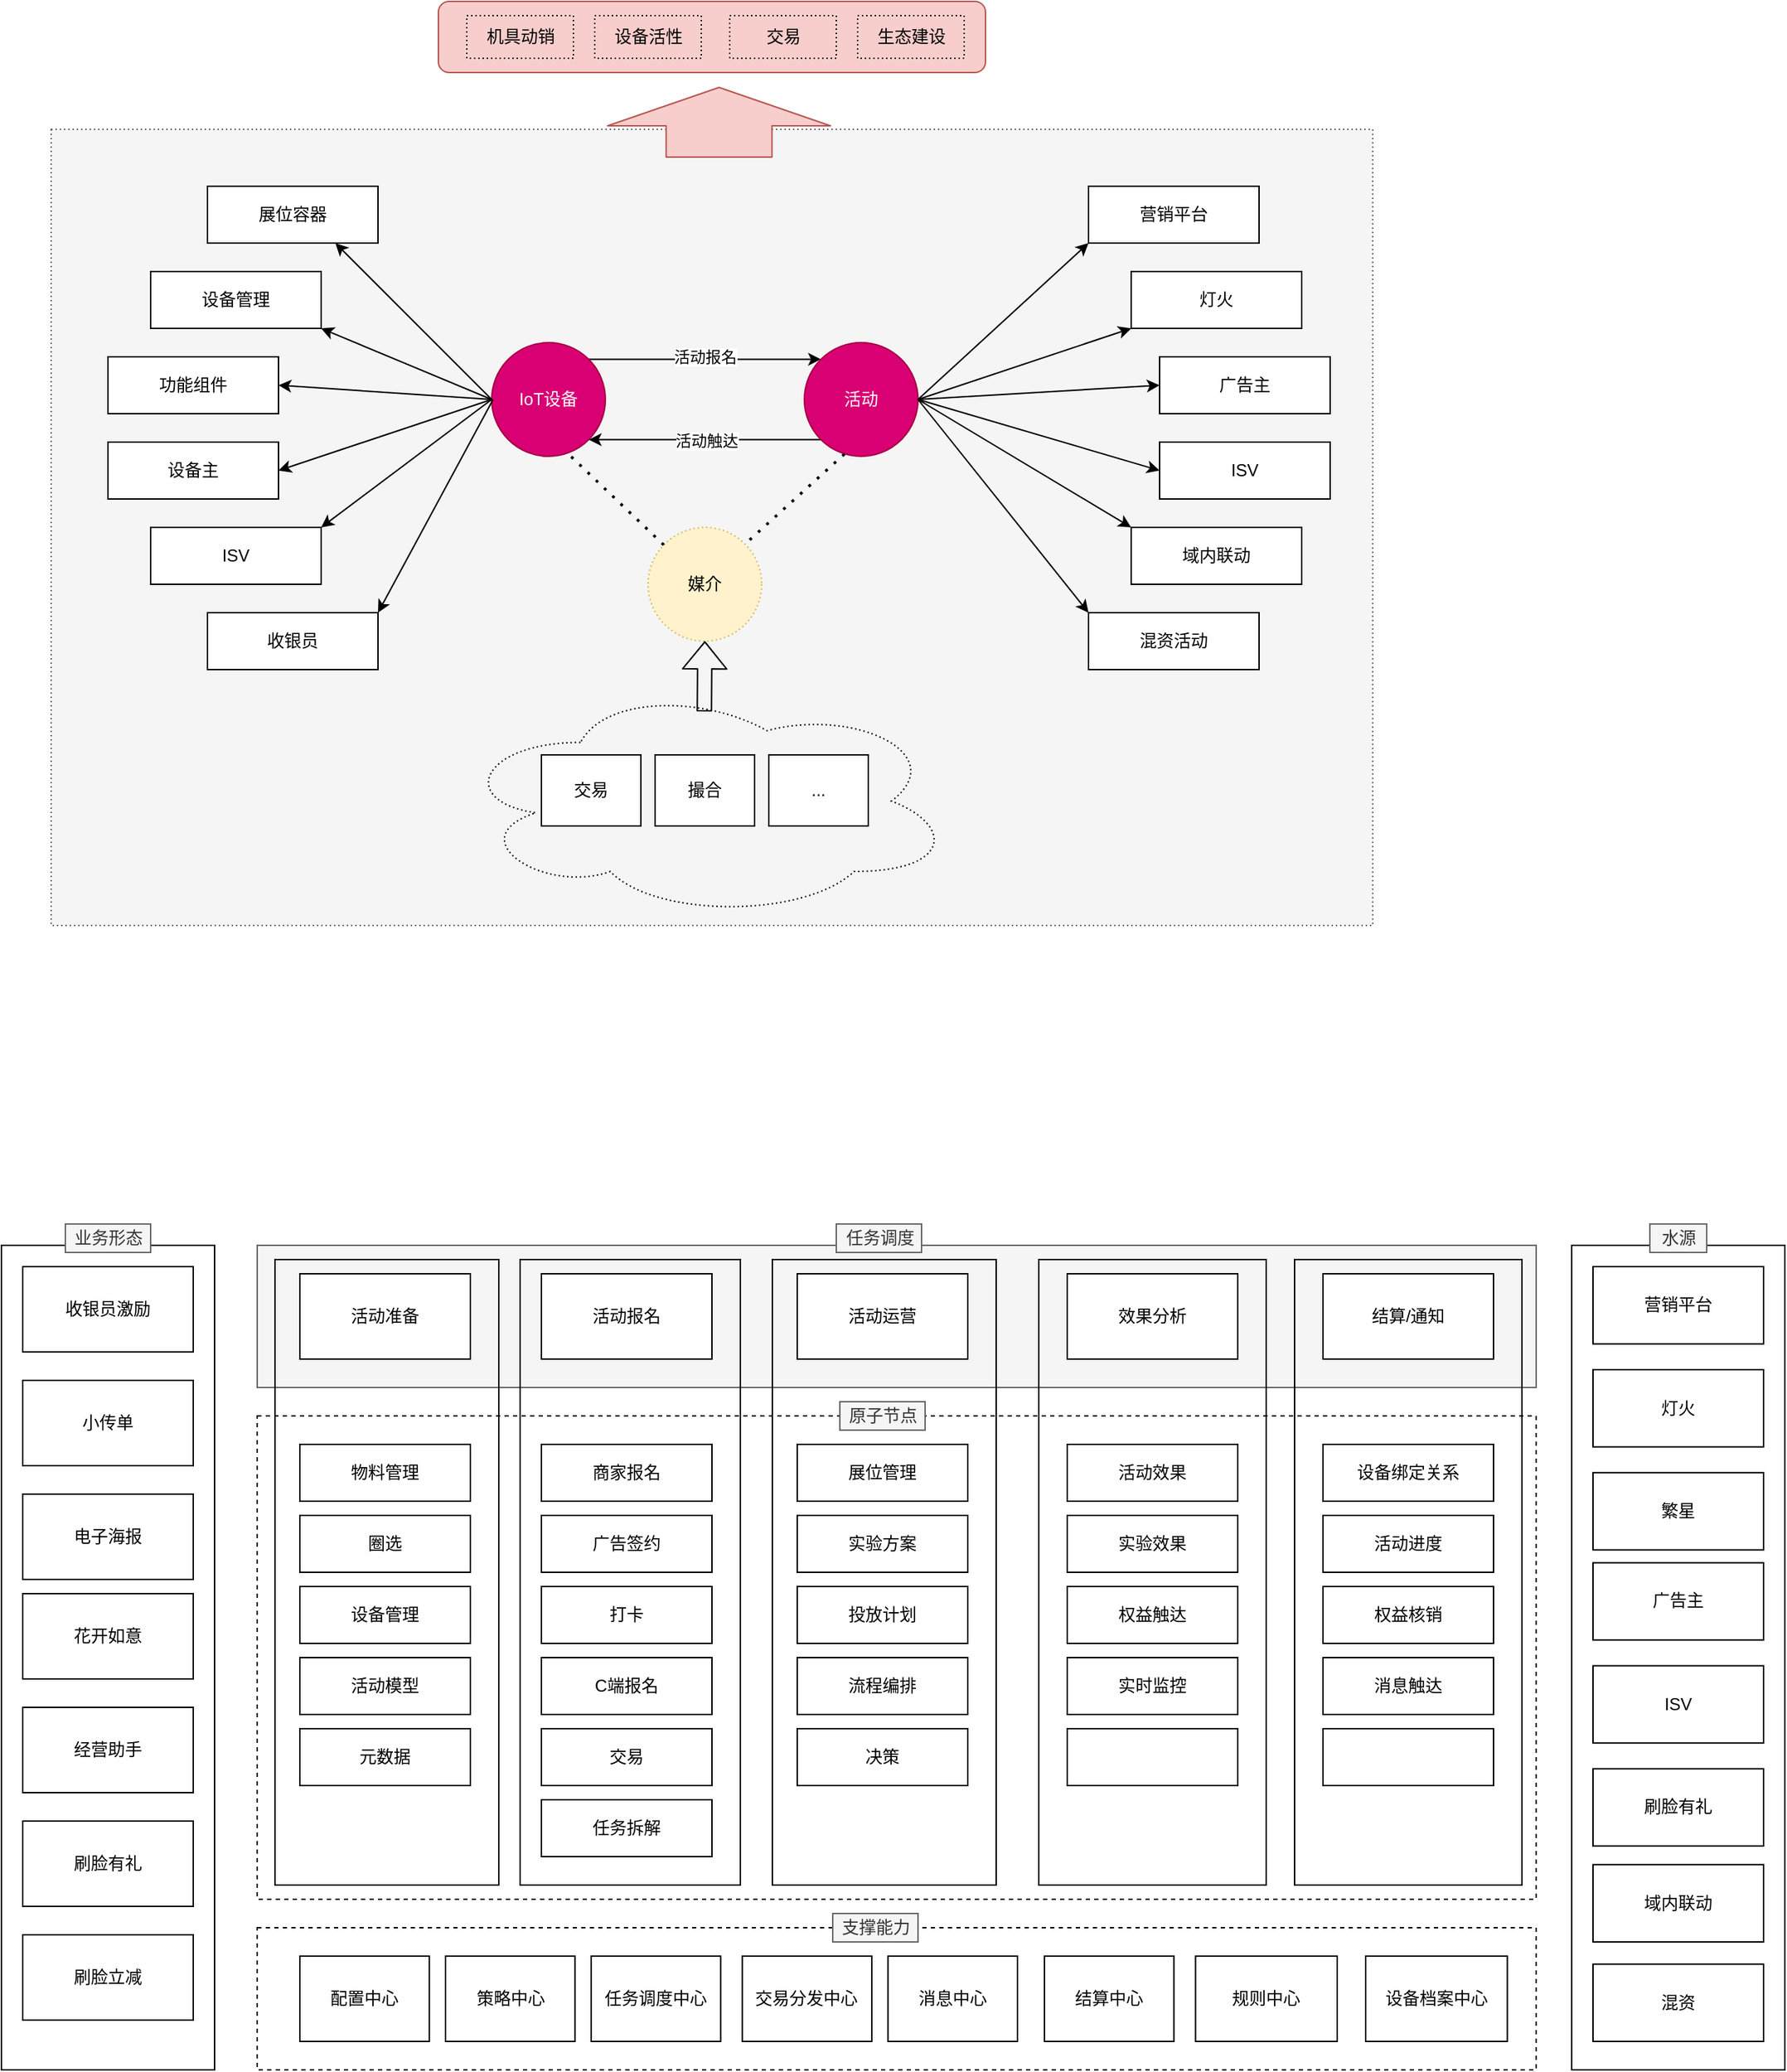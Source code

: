 <mxfile version="15.0.6" type="github"><diagram id="h8wk2-8p5-iFoDa9_fOB" name="Page-1"><mxGraphModel dx="1554" dy="2118" grid="1" gridSize="10" guides="1" tooltips="1" connect="1" arrows="1" fold="1" page="1" pageScale="1" pageWidth="827" pageHeight="1169" math="0" shadow="0"><root><mxCell id="0"/><mxCell id="1" parent="0"/><mxCell id="CYHqpBJAOOD-Xv74xtCp-129" value="" style="rounded=0;whiteSpace=wrap;html=1;" vertex="1" parent="1"><mxGeometry x="1210" y="325" width="150" height="580" as="geometry"/></mxCell><mxCell id="CYHqpBJAOOD-Xv74xtCp-17" value="" style="rounded=0;whiteSpace=wrap;html=1;fillColor=#f5f5f5;strokeColor=#666666;fontColor=#333333;" vertex="1" parent="1"><mxGeometry x="285" y="325" width="900" height="100" as="geometry"/></mxCell><mxCell id="CYHqpBJAOOD-Xv74xtCp-118" value="" style="rounded=0;whiteSpace=wrap;html=1;fillColor=none;dashed=1;" vertex="1" parent="1"><mxGeometry x="285" y="445" width="900" height="340" as="geometry"/></mxCell><mxCell id="CYHqpBJAOOD-Xv74xtCp-122" value="" style="rounded=0;whiteSpace=wrap;html=1;fillColor=none;" vertex="1" parent="1"><mxGeometry x="297.5" y="335" width="157.5" height="440" as="geometry"/></mxCell><mxCell id="CYHqpBJAOOD-Xv74xtCp-39" value="" style="rounded=0;whiteSpace=wrap;html=1;fillColor=none;" vertex="1" parent="1"><mxGeometry x="470" y="335" width="155" height="440" as="geometry"/></mxCell><mxCell id="CYHqpBJAOOD-Xv74xtCp-119" value="" style="rounded=0;whiteSpace=wrap;html=1;fillColor=none;" vertex="1" parent="1"><mxGeometry x="647.5" y="335" width="157.5" height="440" as="geometry"/></mxCell><mxCell id="CYHqpBJAOOD-Xv74xtCp-121" value="" style="rounded=0;whiteSpace=wrap;html=1;fillColor=none;" vertex="1" parent="1"><mxGeometry x="1015" y="335" width="160" height="440" as="geometry"/></mxCell><mxCell id="CYHqpBJAOOD-Xv74xtCp-120" value="" style="rounded=0;whiteSpace=wrap;html=1;fillColor=none;" vertex="1" parent="1"><mxGeometry x="835" y="335" width="160" height="440" as="geometry"/></mxCell><mxCell id="CYHqpBJAOOD-Xv74xtCp-85" value="" style="rounded=0;whiteSpace=wrap;html=1;dashed=1;dashPattern=1 2;fillColor=#f5f5f5;strokeColor=#666666;fontColor=#333333;" vertex="1" parent="1"><mxGeometry x="140" y="-460" width="930" height="560" as="geometry"/></mxCell><mxCell id="CYHqpBJAOOD-Xv74xtCp-66" value="" style="ellipse;shape=cloud;whiteSpace=wrap;html=1;dashed=1;dashPattern=1 2;fillColor=none;" vertex="1" parent="1"><mxGeometry x="425" y="-70" width="350" height="165" as="geometry"/></mxCell><mxCell id="CYHqpBJAOOD-Xv74xtCp-1" value="活动准备" style="rounded=0;whiteSpace=wrap;html=1;" vertex="1" parent="1"><mxGeometry x="315" y="345" width="120" height="60" as="geometry"/></mxCell><mxCell id="CYHqpBJAOOD-Xv74xtCp-2" value="活动报名" style="rounded=0;whiteSpace=wrap;html=1;" vertex="1" parent="1"><mxGeometry x="485" y="345" width="120" height="60" as="geometry"/></mxCell><mxCell id="CYHqpBJAOOD-Xv74xtCp-3" value="活动运营" style="rounded=0;whiteSpace=wrap;html=1;" vertex="1" parent="1"><mxGeometry x="665" y="345" width="120" height="60" as="geometry"/></mxCell><mxCell id="CYHqpBJAOOD-Xv74xtCp-4" value="结算/通知" style="rounded=0;whiteSpace=wrap;html=1;" vertex="1" parent="1"><mxGeometry x="1035" y="345" width="120" height="60" as="geometry"/></mxCell><mxCell id="CYHqpBJAOOD-Xv74xtCp-5" value="效果分析" style="rounded=0;whiteSpace=wrap;html=1;" vertex="1" parent="1"><mxGeometry x="855" y="345" width="120" height="60" as="geometry"/></mxCell><mxCell id="CYHqpBJAOOD-Xv74xtCp-11" style="edgeStyle=orthogonalEdgeStyle;rounded=0;orthogonalLoop=1;jettySize=auto;html=1;exitX=1;exitY=0;exitDx=0;exitDy=0;entryX=0;entryY=0;entryDx=0;entryDy=0;" edge="1" parent="1" source="CYHqpBJAOOD-Xv74xtCp-6" target="CYHqpBJAOOD-Xv74xtCp-9"><mxGeometry relative="1" as="geometry"/></mxCell><mxCell id="CYHqpBJAOOD-Xv74xtCp-13" value="活动报名" style="edgeLabel;html=1;align=center;verticalAlign=middle;resizable=0;points=[];" vertex="1" connectable="0" parent="CYHqpBJAOOD-Xv74xtCp-11"><mxGeometry x="-0.122" y="4" relative="1" as="geometry"><mxPoint x="10" y="2" as="offset"/></mxGeometry></mxCell><mxCell id="CYHqpBJAOOD-Xv74xtCp-6" value="IoT设备" style="ellipse;whiteSpace=wrap;html=1;aspect=fixed;fillColor=#d80073;strokeColor=#A50040;fontColor=#ffffff;" vertex="1" parent="1"><mxGeometry x="450" y="-310" width="80" height="80" as="geometry"/></mxCell><mxCell id="CYHqpBJAOOD-Xv74xtCp-12" style="edgeStyle=orthogonalEdgeStyle;rounded=0;orthogonalLoop=1;jettySize=auto;html=1;exitX=0;exitY=1;exitDx=0;exitDy=0;entryX=1;entryY=1;entryDx=0;entryDy=0;" edge="1" parent="1" source="CYHqpBJAOOD-Xv74xtCp-9" target="CYHqpBJAOOD-Xv74xtCp-6"><mxGeometry relative="1" as="geometry"/></mxCell><mxCell id="CYHqpBJAOOD-Xv74xtCp-14" value="活动触达" style="edgeLabel;html=1;align=center;verticalAlign=middle;resizable=0;points=[];" vertex="1" connectable="0" parent="CYHqpBJAOOD-Xv74xtCp-12"><mxGeometry x="0.025" relative="1" as="geometry"><mxPoint x="3" as="offset"/></mxGeometry></mxCell><mxCell id="CYHqpBJAOOD-Xv74xtCp-9" value="活动" style="ellipse;whiteSpace=wrap;html=1;aspect=fixed;fillColor=#d80073;strokeColor=#A50040;fontColor=#ffffff;" vertex="1" parent="1"><mxGeometry x="670" y="-310" width="80" height="80" as="geometry"/></mxCell><mxCell id="CYHqpBJAOOD-Xv74xtCp-15" value="营销平台" style="rounded=0;whiteSpace=wrap;html=1;" vertex="1" parent="1"><mxGeometry x="870" y="-420" width="120" height="40" as="geometry"/></mxCell><mxCell id="CYHqpBJAOOD-Xv74xtCp-16" value="" style="rounded=0;whiteSpace=wrap;html=1;" vertex="1" parent="1"><mxGeometry x="105" y="325" width="150" height="580" as="geometry"/></mxCell><mxCell id="CYHqpBJAOOD-Xv74xtCp-18" value="圈选" style="rounded=0;whiteSpace=wrap;html=1;" vertex="1" parent="1"><mxGeometry x="315" y="515" width="120" height="40" as="geometry"/></mxCell><mxCell id="CYHqpBJAOOD-Xv74xtCp-19" value="活动模型" style="rounded=0;whiteSpace=wrap;html=1;" vertex="1" parent="1"><mxGeometry x="315" y="615" width="120" height="40" as="geometry"/></mxCell><mxCell id="CYHqpBJAOOD-Xv74xtCp-20" value="物料管理" style="rounded=0;whiteSpace=wrap;html=1;" vertex="1" parent="1"><mxGeometry x="315" y="465" width="120" height="40" as="geometry"/></mxCell><mxCell id="CYHqpBJAOOD-Xv74xtCp-21" value="设备管理" style="rounded=0;whiteSpace=wrap;html=1;" vertex="1" parent="1"><mxGeometry x="315" y="565" width="120" height="40" as="geometry"/></mxCell><mxCell id="CYHqpBJAOOD-Xv74xtCp-23" value="任务调度" style="text;html=1;align=center;verticalAlign=middle;resizable=0;points=[];autosize=1;fillColor=#f5f5f5;strokeColor=#666666;fontColor=#333333;" vertex="1" parent="1"><mxGeometry x="692.5" y="310" width="60" height="20" as="geometry"/></mxCell><mxCell id="CYHqpBJAOOD-Xv74xtCp-26" value="展位管理" style="rounded=0;whiteSpace=wrap;html=1;" vertex="1" parent="1"><mxGeometry x="665" y="465" width="120" height="40" as="geometry"/></mxCell><mxCell id="CYHqpBJAOOD-Xv74xtCp-27" value="投放计划" style="rounded=0;whiteSpace=wrap;html=1;" vertex="1" parent="1"><mxGeometry x="665" y="565" width="120" height="40" as="geometry"/></mxCell><mxCell id="CYHqpBJAOOD-Xv74xtCp-28" value="流程编排" style="rounded=0;whiteSpace=wrap;html=1;" vertex="1" parent="1"><mxGeometry x="665" y="615" width="120" height="40" as="geometry"/></mxCell><mxCell id="CYHqpBJAOOD-Xv74xtCp-29" value="决策" style="rounded=0;whiteSpace=wrap;html=1;" vertex="1" parent="1"><mxGeometry x="665" y="665" width="120" height="40" as="geometry"/></mxCell><mxCell id="CYHqpBJAOOD-Xv74xtCp-30" value="商家报名" style="rounded=0;whiteSpace=wrap;html=1;" vertex="1" parent="1"><mxGeometry x="485" y="465" width="120" height="40" as="geometry"/></mxCell><mxCell id="CYHqpBJAOOD-Xv74xtCp-31" value="广告签约" style="rounded=0;whiteSpace=wrap;html=1;" vertex="1" parent="1"><mxGeometry x="485" y="515" width="120" height="40" as="geometry"/></mxCell><mxCell id="CYHqpBJAOOD-Xv74xtCp-32" value="打卡" style="rounded=0;whiteSpace=wrap;html=1;" vertex="1" parent="1"><mxGeometry x="485" y="565" width="120" height="40" as="geometry"/></mxCell><mxCell id="CYHqpBJAOOD-Xv74xtCp-33" value="设备绑定关系" style="rounded=0;whiteSpace=wrap;html=1;" vertex="1" parent="1"><mxGeometry x="1035" y="465" width="120" height="40" as="geometry"/></mxCell><mxCell id="CYHqpBJAOOD-Xv74xtCp-34" value="权益触达" style="rounded=0;whiteSpace=wrap;html=1;" vertex="1" parent="1"><mxGeometry x="855" y="565" width="120" height="40" as="geometry"/></mxCell><mxCell id="CYHqpBJAOOD-Xv74xtCp-35" value="活动进度" style="rounded=0;whiteSpace=wrap;html=1;" vertex="1" parent="1"><mxGeometry x="1035" y="515" width="120" height="40" as="geometry"/></mxCell><mxCell id="CYHqpBJAOOD-Xv74xtCp-36" value="消息触达" style="rounded=0;whiteSpace=wrap;html=1;" vertex="1" parent="1"><mxGeometry x="1035" y="615" width="120" height="40" as="geometry"/></mxCell><mxCell id="CYHqpBJAOOD-Xv74xtCp-37" value="实验方案" style="rounded=0;whiteSpace=wrap;html=1;" vertex="1" parent="1"><mxGeometry x="665" y="515" width="120" height="40" as="geometry"/></mxCell><mxCell id="CYHqpBJAOOD-Xv74xtCp-38" value="C端报名" style="rounded=0;whiteSpace=wrap;html=1;" vertex="1" parent="1"><mxGeometry x="485" y="615" width="120" height="40" as="geometry"/></mxCell><mxCell id="CYHqpBJAOOD-Xv74xtCp-40" value="" style="rounded=0;whiteSpace=wrap;html=1;" vertex="1" parent="1"><mxGeometry x="1035" y="665" width="120" height="40" as="geometry"/></mxCell><mxCell id="CYHqpBJAOOD-Xv74xtCp-41" value="活动效果" style="rounded=0;whiteSpace=wrap;html=1;" vertex="1" parent="1"><mxGeometry x="855" y="465" width="120" height="40" as="geometry"/></mxCell><mxCell id="CYHqpBJAOOD-Xv74xtCp-42" value="权益核销" style="rounded=0;whiteSpace=wrap;html=1;" vertex="1" parent="1"><mxGeometry x="1035" y="565" width="120" height="40" as="geometry"/></mxCell><mxCell id="CYHqpBJAOOD-Xv74xtCp-43" value="实验效果" style="rounded=0;whiteSpace=wrap;html=1;" vertex="1" parent="1"><mxGeometry x="855" y="515" width="120" height="40" as="geometry"/></mxCell><mxCell id="CYHqpBJAOOD-Xv74xtCp-44" value="实时监控" style="rounded=0;whiteSpace=wrap;html=1;" vertex="1" parent="1"><mxGeometry x="855" y="615" width="120" height="40" as="geometry"/></mxCell><mxCell id="CYHqpBJAOOD-Xv74xtCp-45" value="" style="rounded=0;whiteSpace=wrap;html=1;" vertex="1" parent="1"><mxGeometry x="855" y="665" width="120" height="40" as="geometry"/></mxCell><mxCell id="CYHqpBJAOOD-Xv74xtCp-46" value="灯火" style="rounded=0;whiteSpace=wrap;html=1;" vertex="1" parent="1"><mxGeometry x="900" y="-360" width="120" height="40" as="geometry"/></mxCell><mxCell id="CYHqpBJAOOD-Xv74xtCp-48" value="广告主" style="rounded=0;whiteSpace=wrap;html=1;" vertex="1" parent="1"><mxGeometry x="920" y="-300" width="120" height="40" as="geometry"/></mxCell><mxCell id="CYHqpBJAOOD-Xv74xtCp-49" value="媒介" style="ellipse;whiteSpace=wrap;html=1;aspect=fixed;fillColor=#fff2cc;dashed=1;dashPattern=1 2;strokeColor=#d6b656;" vertex="1" parent="1"><mxGeometry x="560" y="-180" width="80" height="80" as="geometry"/></mxCell><mxCell id="CYHqpBJAOOD-Xv74xtCp-52" value="" style="endArrow=none;dashed=1;html=1;dashPattern=1 3;strokeWidth=2;entryX=0.683;entryY=0.987;entryDx=0;entryDy=0;entryPerimeter=0;" edge="1" parent="1" source="CYHqpBJAOOD-Xv74xtCp-49" target="CYHqpBJAOOD-Xv74xtCp-6"><mxGeometry width="50" height="50" relative="1" as="geometry"><mxPoint x="470" y="-140" as="sourcePoint"/><mxPoint x="520" y="-190" as="targetPoint"/></mxGeometry></mxCell><mxCell id="CYHqpBJAOOD-Xv74xtCp-53" value="" style="endArrow=none;dashed=1;html=1;dashPattern=1 3;strokeWidth=2;entryX=1;entryY=0;entryDx=0;entryDy=0;exitX=0.353;exitY=0.98;exitDx=0;exitDy=0;exitPerimeter=0;" edge="1" parent="1" source="CYHqpBJAOOD-Xv74xtCp-9" target="CYHqpBJAOOD-Xv74xtCp-49"><mxGeometry width="50" height="50" relative="1" as="geometry"><mxPoint x="581.049" y="-157.601" as="sourcePoint"/><mxPoint x="514.64" y="-221.04" as="targetPoint"/></mxGeometry></mxCell><mxCell id="CYHqpBJAOOD-Xv74xtCp-54" value="设备管理" style="rounded=0;whiteSpace=wrap;html=1;" vertex="1" parent="1"><mxGeometry x="210" y="-360" width="120" height="40" as="geometry"/></mxCell><mxCell id="CYHqpBJAOOD-Xv74xtCp-55" value="功能组件" style="rounded=0;whiteSpace=wrap;html=1;" vertex="1" parent="1"><mxGeometry x="180" y="-300" width="120" height="40" as="geometry"/></mxCell><mxCell id="CYHqpBJAOOD-Xv74xtCp-56" value="设备主" style="rounded=0;whiteSpace=wrap;html=1;" vertex="1" parent="1"><mxGeometry x="180" y="-240" width="120" height="40" as="geometry"/></mxCell><mxCell id="CYHqpBJAOOD-Xv74xtCp-57" value="ISV" style="rounded=0;whiteSpace=wrap;html=1;" vertex="1" parent="1"><mxGeometry x="210" y="-180" width="120" height="40" as="geometry"/></mxCell><mxCell id="CYHqpBJAOOD-Xv74xtCp-58" value="收银员" style="rounded=0;whiteSpace=wrap;html=1;" vertex="1" parent="1"><mxGeometry x="250" y="-120" width="120" height="40" as="geometry"/></mxCell><mxCell id="CYHqpBJAOOD-Xv74xtCp-59" value="ISV" style="rounded=0;whiteSpace=wrap;html=1;" vertex="1" parent="1"><mxGeometry x="920" y="-240" width="120" height="40" as="geometry"/></mxCell><mxCell id="CYHqpBJAOOD-Xv74xtCp-60" value="展位容器" style="rounded=0;whiteSpace=wrap;html=1;" vertex="1" parent="1"><mxGeometry x="250" y="-420" width="120" height="40" as="geometry"/></mxCell><mxCell id="CYHqpBJAOOD-Xv74xtCp-61" value="域内联动" style="rounded=0;whiteSpace=wrap;html=1;" vertex="1" parent="1"><mxGeometry x="900" y="-180" width="120" height="40" as="geometry"/></mxCell><mxCell id="CYHqpBJAOOD-Xv74xtCp-62" value="交易" style="rounded=0;whiteSpace=wrap;html=1;" vertex="1" parent="1"><mxGeometry x="485" y="-20" width="70" height="50" as="geometry"/></mxCell><mxCell id="CYHqpBJAOOD-Xv74xtCp-67" value="撮合" style="rounded=0;whiteSpace=wrap;html=1;" vertex="1" parent="1"><mxGeometry x="565" y="-20" width="70" height="50" as="geometry"/></mxCell><mxCell id="CYHqpBJAOOD-Xv74xtCp-68" value="..." style="rounded=0;whiteSpace=wrap;html=1;" vertex="1" parent="1"><mxGeometry x="645" y="-20" width="70" height="50" as="geometry"/></mxCell><mxCell id="CYHqpBJAOOD-Xv74xtCp-69" value="" style="shape=flexArrow;endArrow=classic;html=1;entryX=0.5;entryY=1;entryDx=0;entryDy=0;exitX=0.499;exitY=0.118;exitDx=0;exitDy=0;exitPerimeter=0;" edge="1" parent="1" source="CYHqpBJAOOD-Xv74xtCp-66" target="CYHqpBJAOOD-Xv74xtCp-49"><mxGeometry width="50" height="50" relative="1" as="geometry"><mxPoint x="580" y="-40" as="sourcePoint"/><mxPoint x="630" y="-90" as="targetPoint"/></mxGeometry></mxCell><mxCell id="CYHqpBJAOOD-Xv74xtCp-70" value="混资活动" style="rounded=0;whiteSpace=wrap;html=1;" vertex="1" parent="1"><mxGeometry x="870" y="-120" width="120" height="40" as="geometry"/></mxCell><mxCell id="CYHqpBJAOOD-Xv74xtCp-71" value="" style="endArrow=classic;html=1;entryX=0.75;entryY=1;entryDx=0;entryDy=0;exitX=0;exitY=0.5;exitDx=0;exitDy=0;" edge="1" parent="1" source="CYHqpBJAOOD-Xv74xtCp-6" target="CYHqpBJAOOD-Xv74xtCp-60"><mxGeometry width="50" height="50" relative="1" as="geometry"><mxPoint x="460" y="-300" as="sourcePoint"/><mxPoint x="510" y="-350" as="targetPoint"/></mxGeometry></mxCell><mxCell id="CYHqpBJAOOD-Xv74xtCp-72" value="" style="endArrow=classic;html=1;entryX=1;entryY=1;entryDx=0;entryDy=0;exitX=0;exitY=0.5;exitDx=0;exitDy=0;" edge="1" parent="1" source="CYHqpBJAOOD-Xv74xtCp-6" target="CYHqpBJAOOD-Xv74xtCp-54"><mxGeometry width="50" height="50" relative="1" as="geometry"><mxPoint x="460" y="-260" as="sourcePoint"/><mxPoint x="410" y="-390" as="targetPoint"/></mxGeometry></mxCell><mxCell id="CYHqpBJAOOD-Xv74xtCp-73" value="" style="endArrow=classic;html=1;entryX=1;entryY=0.5;entryDx=0;entryDy=0;" edge="1" parent="1" target="CYHqpBJAOOD-Xv74xtCp-55"><mxGeometry width="50" height="50" relative="1" as="geometry"><mxPoint x="450" y="-270" as="sourcePoint"/><mxPoint x="400" y="-330" as="targetPoint"/></mxGeometry></mxCell><mxCell id="CYHqpBJAOOD-Xv74xtCp-74" value="" style="endArrow=classic;html=1;entryX=1;entryY=0.5;entryDx=0;entryDy=0;exitX=0;exitY=0.5;exitDx=0;exitDy=0;" edge="1" parent="1" source="CYHqpBJAOOD-Xv74xtCp-6" target="CYHqpBJAOOD-Xv74xtCp-56"><mxGeometry width="50" height="50" relative="1" as="geometry"><mxPoint x="460" y="-260" as="sourcePoint"/><mxPoint x="370" y="-290" as="targetPoint"/></mxGeometry></mxCell><mxCell id="CYHqpBJAOOD-Xv74xtCp-75" value="" style="endArrow=classic;html=1;entryX=1;entryY=0;entryDx=0;entryDy=0;exitX=0;exitY=0.5;exitDx=0;exitDy=0;" edge="1" parent="1" source="CYHqpBJAOOD-Xv74xtCp-6" target="CYHqpBJAOOD-Xv74xtCp-57"><mxGeometry width="50" height="50" relative="1" as="geometry"><mxPoint x="460" y="-260" as="sourcePoint"/><mxPoint x="370" y="-230" as="targetPoint"/></mxGeometry></mxCell><mxCell id="CYHqpBJAOOD-Xv74xtCp-76" value="" style="endArrow=classic;html=1;entryX=1;entryY=0;entryDx=0;entryDy=0;" edge="1" parent="1" target="CYHqpBJAOOD-Xv74xtCp-58"><mxGeometry width="50" height="50" relative="1" as="geometry"><mxPoint x="451" y="-270" as="sourcePoint"/><mxPoint x="400" y="-190" as="targetPoint"/></mxGeometry></mxCell><mxCell id="CYHqpBJAOOD-Xv74xtCp-77" value="" style="endArrow=classic;html=1;entryX=0;entryY=1;entryDx=0;entryDy=0;exitX=1;exitY=0.5;exitDx=0;exitDy=0;" edge="1" parent="1" source="CYHqpBJAOOD-Xv74xtCp-9" target="CYHqpBJAOOD-Xv74xtCp-15"><mxGeometry width="50" height="50" relative="1" as="geometry"><mxPoint x="810" y="-270" as="sourcePoint"/><mxPoint x="460" y="-370" as="targetPoint"/></mxGeometry></mxCell><mxCell id="CYHqpBJAOOD-Xv74xtCp-78" value="" style="endArrow=classic;html=1;entryX=0;entryY=1;entryDx=0;entryDy=0;exitX=1;exitY=0.5;exitDx=0;exitDy=0;" edge="1" parent="1" source="CYHqpBJAOOD-Xv74xtCp-9" target="CYHqpBJAOOD-Xv74xtCp-46"><mxGeometry width="50" height="50" relative="1" as="geometry"><mxPoint x="810" y="-270" as="sourcePoint"/><mxPoint x="880" y="-390" as="targetPoint"/></mxGeometry></mxCell><mxCell id="CYHqpBJAOOD-Xv74xtCp-79" value="" style="endArrow=classic;html=1;entryX=0;entryY=0.5;entryDx=0;entryDy=0;exitX=1;exitY=0.5;exitDx=0;exitDy=0;" edge="1" parent="1" source="CYHqpBJAOOD-Xv74xtCp-9" target="CYHqpBJAOOD-Xv74xtCp-48"><mxGeometry width="50" height="50" relative="1" as="geometry"><mxPoint x="810" y="-270" as="sourcePoint"/><mxPoint x="910" y="-330" as="targetPoint"/></mxGeometry></mxCell><mxCell id="CYHqpBJAOOD-Xv74xtCp-80" value="" style="endArrow=classic;html=1;entryX=0;entryY=0.5;entryDx=0;entryDy=0;exitX=1;exitY=0.5;exitDx=0;exitDy=0;" edge="1" parent="1" source="CYHqpBJAOOD-Xv74xtCp-9" target="CYHqpBJAOOD-Xv74xtCp-59"><mxGeometry width="50" height="50" relative="1" as="geometry"><mxPoint x="810" y="-270" as="sourcePoint"/><mxPoint x="930" y="-290" as="targetPoint"/></mxGeometry></mxCell><mxCell id="CYHqpBJAOOD-Xv74xtCp-81" value="" style="endArrow=classic;html=1;entryX=0;entryY=0;entryDx=0;entryDy=0;exitX=1;exitY=0.5;exitDx=0;exitDy=0;" edge="1" parent="1" source="CYHqpBJAOOD-Xv74xtCp-9" target="CYHqpBJAOOD-Xv74xtCp-61"><mxGeometry width="50" height="50" relative="1" as="geometry"><mxPoint x="810" y="-270" as="sourcePoint"/><mxPoint x="930" y="-230" as="targetPoint"/></mxGeometry></mxCell><mxCell id="CYHqpBJAOOD-Xv74xtCp-82" value="" style="endArrow=classic;html=1;entryX=0;entryY=0;entryDx=0;entryDy=0;exitX=1;exitY=0.5;exitDx=0;exitDy=0;" edge="1" parent="1" source="CYHqpBJAOOD-Xv74xtCp-9" target="CYHqpBJAOOD-Xv74xtCp-70"><mxGeometry width="50" height="50" relative="1" as="geometry"><mxPoint x="810" y="-270" as="sourcePoint"/><mxPoint x="910" y="-190" as="targetPoint"/></mxGeometry></mxCell><mxCell id="CYHqpBJAOOD-Xv74xtCp-84" value="" style="shape=flexArrow;endArrow=classic;html=1;entryX=0.5;entryY=1;entryDx=0;entryDy=0;endWidth=81.379;endSize=8.655;width=74.483;fillColor=#f8cecc;strokeColor=#b85450;" edge="1" parent="1"><mxGeometry width="50" height="50" relative="1" as="geometry"><mxPoint x="610" y="-440" as="sourcePoint"/><mxPoint x="610.0" y="-490" as="targetPoint"/></mxGeometry></mxCell><mxCell id="CYHqpBJAOOD-Xv74xtCp-86" value="" style="rounded=1;whiteSpace=wrap;html=1;fillColor=#f8cecc;strokeColor=#b85450;" vertex="1" parent="1"><mxGeometry x="412.5" y="-550" width="385" height="50" as="geometry"/></mxCell><mxCell id="CYHqpBJAOOD-Xv74xtCp-87" value="机具动销" style="rounded=0;whiteSpace=wrap;html=1;dashed=1;dashPattern=1 2;fillColor=none;" vertex="1" parent="1"><mxGeometry x="432.5" y="-540" width="75" height="30" as="geometry"/></mxCell><mxCell id="CYHqpBJAOOD-Xv74xtCp-88" value="设备活性" style="rounded=0;whiteSpace=wrap;html=1;dashed=1;dashPattern=1 2;fillColor=none;" vertex="1" parent="1"><mxGeometry x="522.5" y="-540" width="75" height="30" as="geometry"/></mxCell><mxCell id="CYHqpBJAOOD-Xv74xtCp-89" value="交易" style="rounded=0;whiteSpace=wrap;html=1;dashed=1;dashPattern=1 2;fillColor=none;" vertex="1" parent="1"><mxGeometry x="617.5" y="-540" width="75" height="30" as="geometry"/></mxCell><mxCell id="CYHqpBJAOOD-Xv74xtCp-91" value="生态建设" style="rounded=0;whiteSpace=wrap;html=1;dashed=1;dashPattern=1 2;fillColor=none;" vertex="1" parent="1"><mxGeometry x="707.5" y="-540" width="75" height="30" as="geometry"/></mxCell><mxCell id="CYHqpBJAOOD-Xv74xtCp-92" value="任务拆解" style="rounded=0;whiteSpace=wrap;html=1;" vertex="1" parent="1"><mxGeometry x="485" y="715" width="120" height="40" as="geometry"/></mxCell><mxCell id="CYHqpBJAOOD-Xv74xtCp-93" value="" style="rounded=0;whiteSpace=wrap;html=1;fillColor=none;dashed=1;" vertex="1" parent="1"><mxGeometry x="285" y="805" width="900" height="100" as="geometry"/></mxCell><mxCell id="CYHqpBJAOOD-Xv74xtCp-102" value="元数据" style="rounded=0;whiteSpace=wrap;html=1;" vertex="1" parent="1"><mxGeometry x="315" y="665" width="120" height="40" as="geometry"/></mxCell><mxCell id="CYHqpBJAOOD-Xv74xtCp-104" value="收银员激励" style="rounded=0;whiteSpace=wrap;html=1;" vertex="1" parent="1"><mxGeometry x="120" y="340" width="120" height="60" as="geometry"/></mxCell><mxCell id="CYHqpBJAOOD-Xv74xtCp-105" value="小传单" style="rounded=0;whiteSpace=wrap;html=1;" vertex="1" parent="1"><mxGeometry x="120" y="420" width="120" height="60" as="geometry"/></mxCell><mxCell id="CYHqpBJAOOD-Xv74xtCp-106" value="电子海报" style="rounded=0;whiteSpace=wrap;html=1;" vertex="1" parent="1"><mxGeometry x="120" y="500" width="120" height="60" as="geometry"/></mxCell><mxCell id="CYHqpBJAOOD-Xv74xtCp-107" value="花开如意" style="rounded=0;whiteSpace=wrap;html=1;" vertex="1" parent="1"><mxGeometry x="120" y="570" width="120" height="60" as="geometry"/></mxCell><mxCell id="CYHqpBJAOOD-Xv74xtCp-108" value="经营助手" style="rounded=0;whiteSpace=wrap;html=1;" vertex="1" parent="1"><mxGeometry x="120" y="650" width="120" height="60" as="geometry"/></mxCell><mxCell id="CYHqpBJAOOD-Xv74xtCp-109" value="刷脸有礼" style="rounded=0;whiteSpace=wrap;html=1;" vertex="1" parent="1"><mxGeometry x="120" y="730" width="120" height="60" as="geometry"/></mxCell><mxCell id="CYHqpBJAOOD-Xv74xtCp-110" value="刷脸立减" style="rounded=0;whiteSpace=wrap;html=1;" vertex="1" parent="1"><mxGeometry x="120" y="810" width="120" height="60" as="geometry"/></mxCell><mxCell id="CYHqpBJAOOD-Xv74xtCp-114" value="业务形态" style="text;html=1;align=center;verticalAlign=middle;resizable=0;points=[];autosize=1;fillColor=#f5f5f5;strokeColor=#666666;fontColor=#333333;" vertex="1" parent="1"><mxGeometry x="150" y="310" width="60" height="20" as="geometry"/></mxCell><mxCell id="CYHqpBJAOOD-Xv74xtCp-115" value="交易" style="rounded=0;whiteSpace=wrap;html=1;" vertex="1" parent="1"><mxGeometry x="485" y="665" width="120" height="40" as="geometry"/></mxCell><mxCell id="CYHqpBJAOOD-Xv74xtCp-94" value="配置中心" style="rounded=0;whiteSpace=wrap;html=1;" vertex="1" parent="1"><mxGeometry x="315" y="825" width="91.126" height="60" as="geometry"/></mxCell><mxCell id="CYHqpBJAOOD-Xv74xtCp-95" value="策略中心" style="rounded=0;whiteSpace=wrap;html=1;" vertex="1" parent="1"><mxGeometry x="417.516" y="825" width="91.126" height="60" as="geometry"/></mxCell><mxCell id="CYHqpBJAOOD-Xv74xtCp-96" value="任务调度中心" style="rounded=0;whiteSpace=wrap;html=1;" vertex="1" parent="1"><mxGeometry x="520.033" y="825" width="91.126" height="60" as="geometry"/></mxCell><mxCell id="CYHqpBJAOOD-Xv74xtCp-97" value="交易分发中心" style="rounded=0;whiteSpace=wrap;html=1;" vertex="1" parent="1"><mxGeometry x="626.346" y="825" width="91.126" height="60" as="geometry"/></mxCell><mxCell id="CYHqpBJAOOD-Xv74xtCp-98" value="消息中心" style="rounded=0;whiteSpace=wrap;html=1;" vertex="1" parent="1"><mxGeometry x="728.863" y="825" width="91.126" height="60" as="geometry"/></mxCell><mxCell id="CYHqpBJAOOD-Xv74xtCp-99" value="结算中心" style="rounded=0;whiteSpace=wrap;html=1;" vertex="1" parent="1"><mxGeometry x="838.973" y="825" width="91.126" height="60" as="geometry"/></mxCell><mxCell id="CYHqpBJAOOD-Xv74xtCp-100" value="规则中心" style="rounded=0;whiteSpace=wrap;html=1;" vertex="1" parent="1"><mxGeometry x="945.282" y="825" width="99.718" height="60" as="geometry"/></mxCell><mxCell id="CYHqpBJAOOD-Xv74xtCp-125" value="设备档案中心" style="rounded=0;whiteSpace=wrap;html=1;" vertex="1" parent="1"><mxGeometry x="1065.002" y="825" width="99.718" height="60" as="geometry"/></mxCell><mxCell id="CYHqpBJAOOD-Xv74xtCp-126" value="原子节点" style="text;html=1;align=center;verticalAlign=middle;resizable=0;points=[];autosize=1;fillColor=#f5f5f5;strokeColor=#666666;fontColor=#333333;" vertex="1" parent="1"><mxGeometry x="695" y="435" width="60" height="20" as="geometry"/></mxCell><mxCell id="CYHqpBJAOOD-Xv74xtCp-127" value="支撑能力" style="text;html=1;align=center;verticalAlign=middle;resizable=0;points=[];autosize=1;fillColor=#f5f5f5;strokeColor=#666666;fontColor=#333333;" vertex="1" parent="1"><mxGeometry x="690" y="795" width="60" height="20" as="geometry"/></mxCell><mxCell id="CYHqpBJAOOD-Xv74xtCp-137" value="水源" style="text;html=1;align=center;verticalAlign=middle;resizable=0;points=[];autosize=1;fillColor=#f5f5f5;strokeColor=#666666;fontColor=#333333;" vertex="1" parent="1"><mxGeometry x="1265" y="310" width="40" height="20" as="geometry"/></mxCell><mxCell id="CYHqpBJAOOD-Xv74xtCp-130" value="营销平台" style="rounded=0;whiteSpace=wrap;html=1;" vertex="1" parent="1"><mxGeometry x="1225" y="340" width="120" height="54.34" as="geometry"/></mxCell><mxCell id="CYHqpBJAOOD-Xv74xtCp-131" value="灯火" style="rounded=0;whiteSpace=wrap;html=1;" vertex="1" parent="1"><mxGeometry x="1225" y="412.453" width="120" height="54.34" as="geometry"/></mxCell><mxCell id="CYHqpBJAOOD-Xv74xtCp-132" value="繁星" style="rounded=0;whiteSpace=wrap;html=1;" vertex="1" parent="1"><mxGeometry x="1225" y="484.906" width="120" height="54.34" as="geometry"/></mxCell><mxCell id="CYHqpBJAOOD-Xv74xtCp-133" value="广告主" style="rounded=0;whiteSpace=wrap;html=1;" vertex="1" parent="1"><mxGeometry x="1225" y="548.302" width="120" height="54.34" as="geometry"/></mxCell><mxCell id="CYHqpBJAOOD-Xv74xtCp-134" value="ISV" style="rounded=0;whiteSpace=wrap;html=1;" vertex="1" parent="1"><mxGeometry x="1225" y="620.755" width="120" height="54.34" as="geometry"/></mxCell><mxCell id="CYHqpBJAOOD-Xv74xtCp-135" value="刷脸有礼" style="rounded=0;whiteSpace=wrap;html=1;" vertex="1" parent="1"><mxGeometry x="1225" y="693.208" width="120" height="54.34" as="geometry"/></mxCell><mxCell id="CYHqpBJAOOD-Xv74xtCp-136" value="混资" style="rounded=0;whiteSpace=wrap;html=1;" vertex="1" parent="1"><mxGeometry x="1225" y="830.66" width="120" height="54.34" as="geometry"/></mxCell><mxCell id="CYHqpBJAOOD-Xv74xtCp-147" value="域内联动" style="rounded=0;whiteSpace=wrap;html=1;" vertex="1" parent="1"><mxGeometry x="1225" y="760.66" width="120" height="54.34" as="geometry"/></mxCell></root></mxGraphModel></diagram></mxfile>